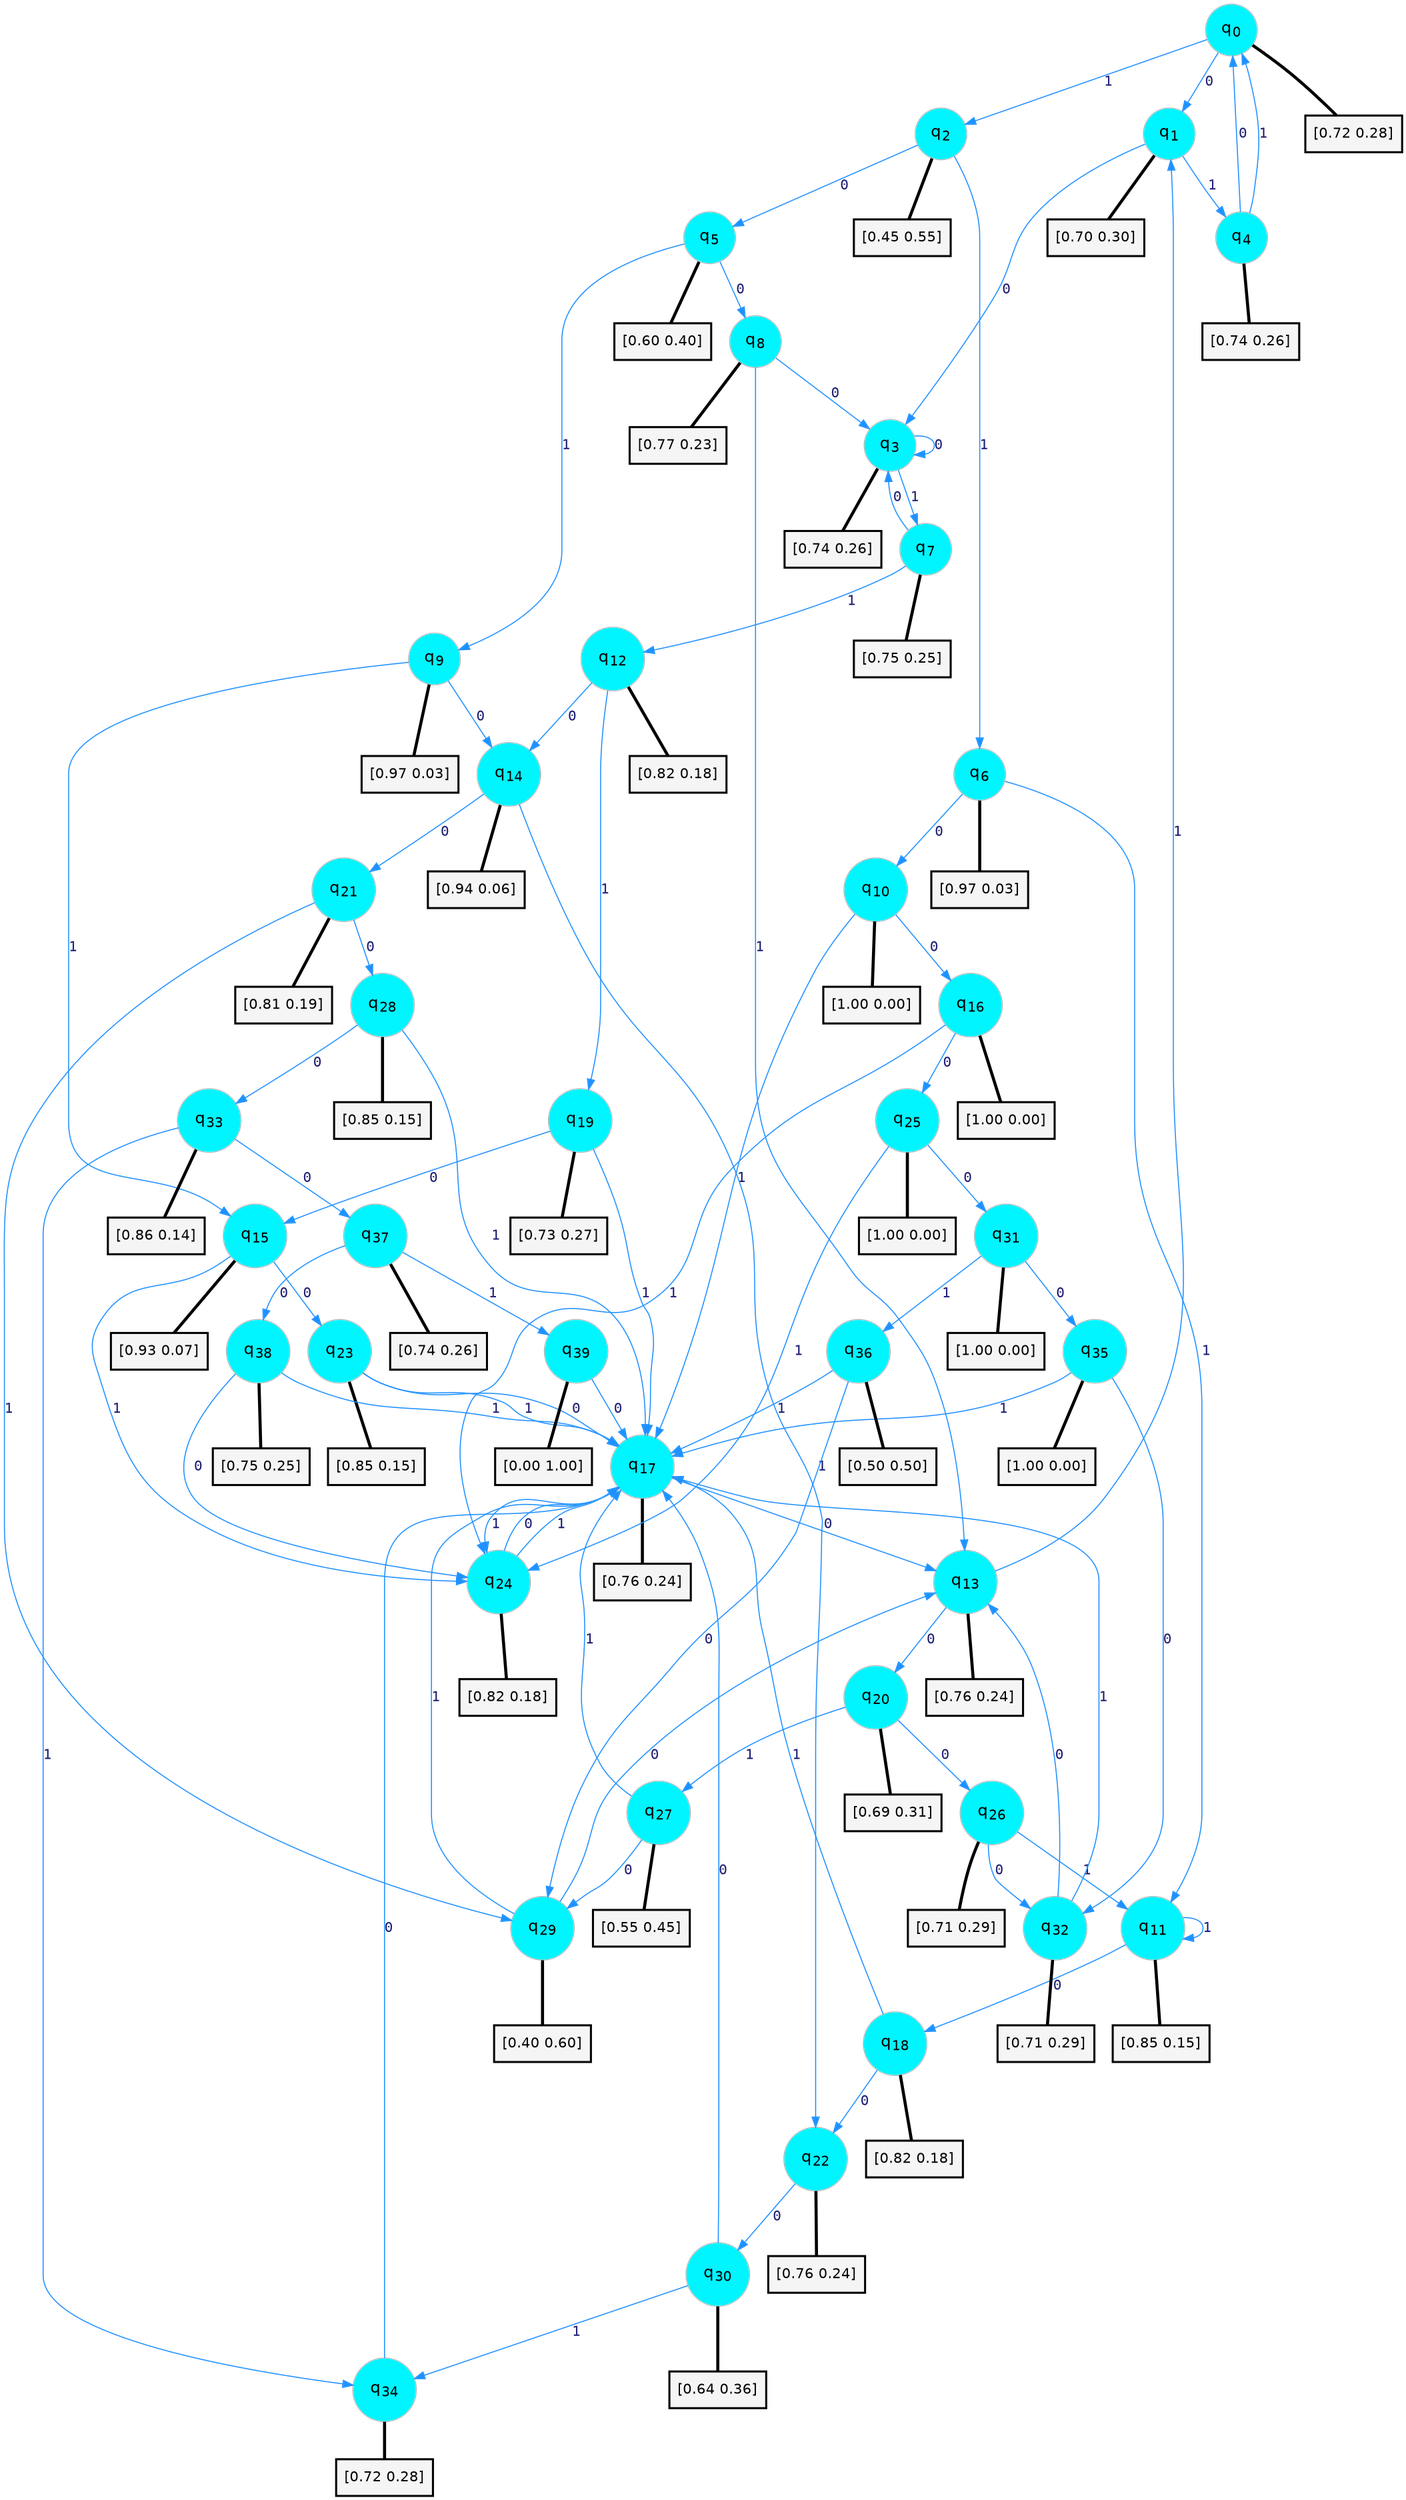 digraph G {
graph [
bgcolor=transparent, dpi=300, rankdir=TD, size="40,25"];
node [
color=gray, fillcolor=turquoise1, fontcolor=black, fontname=Helvetica, fontsize=16, fontweight=bold, shape=circle, style=filled];
edge [
arrowsize=1, color=dodgerblue1, fontcolor=midnightblue, fontname=courier, fontweight=bold, penwidth=1, style=solid, weight=20];
0[label=<q<SUB>0</SUB>>];
1[label=<q<SUB>1</SUB>>];
2[label=<q<SUB>2</SUB>>];
3[label=<q<SUB>3</SUB>>];
4[label=<q<SUB>4</SUB>>];
5[label=<q<SUB>5</SUB>>];
6[label=<q<SUB>6</SUB>>];
7[label=<q<SUB>7</SUB>>];
8[label=<q<SUB>8</SUB>>];
9[label=<q<SUB>9</SUB>>];
10[label=<q<SUB>10</SUB>>];
11[label=<q<SUB>11</SUB>>];
12[label=<q<SUB>12</SUB>>];
13[label=<q<SUB>13</SUB>>];
14[label=<q<SUB>14</SUB>>];
15[label=<q<SUB>15</SUB>>];
16[label=<q<SUB>16</SUB>>];
17[label=<q<SUB>17</SUB>>];
18[label=<q<SUB>18</SUB>>];
19[label=<q<SUB>19</SUB>>];
20[label=<q<SUB>20</SUB>>];
21[label=<q<SUB>21</SUB>>];
22[label=<q<SUB>22</SUB>>];
23[label=<q<SUB>23</SUB>>];
24[label=<q<SUB>24</SUB>>];
25[label=<q<SUB>25</SUB>>];
26[label=<q<SUB>26</SUB>>];
27[label=<q<SUB>27</SUB>>];
28[label=<q<SUB>28</SUB>>];
29[label=<q<SUB>29</SUB>>];
30[label=<q<SUB>30</SUB>>];
31[label=<q<SUB>31</SUB>>];
32[label=<q<SUB>32</SUB>>];
33[label=<q<SUB>33</SUB>>];
34[label=<q<SUB>34</SUB>>];
35[label=<q<SUB>35</SUB>>];
36[label=<q<SUB>36</SUB>>];
37[label=<q<SUB>37</SUB>>];
38[label=<q<SUB>38</SUB>>];
39[label=<q<SUB>39</SUB>>];
40[label="[0.72 0.28]", shape=box,fontcolor=black, fontname=Helvetica, fontsize=14, penwidth=2, fillcolor=whitesmoke,color=black];
41[label="[0.70 0.30]", shape=box,fontcolor=black, fontname=Helvetica, fontsize=14, penwidth=2, fillcolor=whitesmoke,color=black];
42[label="[0.45 0.55]", shape=box,fontcolor=black, fontname=Helvetica, fontsize=14, penwidth=2, fillcolor=whitesmoke,color=black];
43[label="[0.74 0.26]", shape=box,fontcolor=black, fontname=Helvetica, fontsize=14, penwidth=2, fillcolor=whitesmoke,color=black];
44[label="[0.74 0.26]", shape=box,fontcolor=black, fontname=Helvetica, fontsize=14, penwidth=2, fillcolor=whitesmoke,color=black];
45[label="[0.60 0.40]", shape=box,fontcolor=black, fontname=Helvetica, fontsize=14, penwidth=2, fillcolor=whitesmoke,color=black];
46[label="[0.97 0.03]", shape=box,fontcolor=black, fontname=Helvetica, fontsize=14, penwidth=2, fillcolor=whitesmoke,color=black];
47[label="[0.75 0.25]", shape=box,fontcolor=black, fontname=Helvetica, fontsize=14, penwidth=2, fillcolor=whitesmoke,color=black];
48[label="[0.77 0.23]", shape=box,fontcolor=black, fontname=Helvetica, fontsize=14, penwidth=2, fillcolor=whitesmoke,color=black];
49[label="[0.97 0.03]", shape=box,fontcolor=black, fontname=Helvetica, fontsize=14, penwidth=2, fillcolor=whitesmoke,color=black];
50[label="[1.00 0.00]", shape=box,fontcolor=black, fontname=Helvetica, fontsize=14, penwidth=2, fillcolor=whitesmoke,color=black];
51[label="[0.85 0.15]", shape=box,fontcolor=black, fontname=Helvetica, fontsize=14, penwidth=2, fillcolor=whitesmoke,color=black];
52[label="[0.82 0.18]", shape=box,fontcolor=black, fontname=Helvetica, fontsize=14, penwidth=2, fillcolor=whitesmoke,color=black];
53[label="[0.76 0.24]", shape=box,fontcolor=black, fontname=Helvetica, fontsize=14, penwidth=2, fillcolor=whitesmoke,color=black];
54[label="[0.94 0.06]", shape=box,fontcolor=black, fontname=Helvetica, fontsize=14, penwidth=2, fillcolor=whitesmoke,color=black];
55[label="[0.93 0.07]", shape=box,fontcolor=black, fontname=Helvetica, fontsize=14, penwidth=2, fillcolor=whitesmoke,color=black];
56[label="[1.00 0.00]", shape=box,fontcolor=black, fontname=Helvetica, fontsize=14, penwidth=2, fillcolor=whitesmoke,color=black];
57[label="[0.76 0.24]", shape=box,fontcolor=black, fontname=Helvetica, fontsize=14, penwidth=2, fillcolor=whitesmoke,color=black];
58[label="[0.82 0.18]", shape=box,fontcolor=black, fontname=Helvetica, fontsize=14, penwidth=2, fillcolor=whitesmoke,color=black];
59[label="[0.73 0.27]", shape=box,fontcolor=black, fontname=Helvetica, fontsize=14, penwidth=2, fillcolor=whitesmoke,color=black];
60[label="[0.69 0.31]", shape=box,fontcolor=black, fontname=Helvetica, fontsize=14, penwidth=2, fillcolor=whitesmoke,color=black];
61[label="[0.81 0.19]", shape=box,fontcolor=black, fontname=Helvetica, fontsize=14, penwidth=2, fillcolor=whitesmoke,color=black];
62[label="[0.76 0.24]", shape=box,fontcolor=black, fontname=Helvetica, fontsize=14, penwidth=2, fillcolor=whitesmoke,color=black];
63[label="[0.85 0.15]", shape=box,fontcolor=black, fontname=Helvetica, fontsize=14, penwidth=2, fillcolor=whitesmoke,color=black];
64[label="[0.82 0.18]", shape=box,fontcolor=black, fontname=Helvetica, fontsize=14, penwidth=2, fillcolor=whitesmoke,color=black];
65[label="[1.00 0.00]", shape=box,fontcolor=black, fontname=Helvetica, fontsize=14, penwidth=2, fillcolor=whitesmoke,color=black];
66[label="[0.71 0.29]", shape=box,fontcolor=black, fontname=Helvetica, fontsize=14, penwidth=2, fillcolor=whitesmoke,color=black];
67[label="[0.55 0.45]", shape=box,fontcolor=black, fontname=Helvetica, fontsize=14, penwidth=2, fillcolor=whitesmoke,color=black];
68[label="[0.85 0.15]", shape=box,fontcolor=black, fontname=Helvetica, fontsize=14, penwidth=2, fillcolor=whitesmoke,color=black];
69[label="[0.40 0.60]", shape=box,fontcolor=black, fontname=Helvetica, fontsize=14, penwidth=2, fillcolor=whitesmoke,color=black];
70[label="[0.64 0.36]", shape=box,fontcolor=black, fontname=Helvetica, fontsize=14, penwidth=2, fillcolor=whitesmoke,color=black];
71[label="[1.00 0.00]", shape=box,fontcolor=black, fontname=Helvetica, fontsize=14, penwidth=2, fillcolor=whitesmoke,color=black];
72[label="[0.71 0.29]", shape=box,fontcolor=black, fontname=Helvetica, fontsize=14, penwidth=2, fillcolor=whitesmoke,color=black];
73[label="[0.86 0.14]", shape=box,fontcolor=black, fontname=Helvetica, fontsize=14, penwidth=2, fillcolor=whitesmoke,color=black];
74[label="[0.72 0.28]", shape=box,fontcolor=black, fontname=Helvetica, fontsize=14, penwidth=2, fillcolor=whitesmoke,color=black];
75[label="[1.00 0.00]", shape=box,fontcolor=black, fontname=Helvetica, fontsize=14, penwidth=2, fillcolor=whitesmoke,color=black];
76[label="[0.50 0.50]", shape=box,fontcolor=black, fontname=Helvetica, fontsize=14, penwidth=2, fillcolor=whitesmoke,color=black];
77[label="[0.74 0.26]", shape=box,fontcolor=black, fontname=Helvetica, fontsize=14, penwidth=2, fillcolor=whitesmoke,color=black];
78[label="[0.75 0.25]", shape=box,fontcolor=black, fontname=Helvetica, fontsize=14, penwidth=2, fillcolor=whitesmoke,color=black];
79[label="[0.00 1.00]", shape=box,fontcolor=black, fontname=Helvetica, fontsize=14, penwidth=2, fillcolor=whitesmoke,color=black];
0->1 [label=0];
0->2 [label=1];
0->40 [arrowhead=none, penwidth=3,color=black];
1->3 [label=0];
1->4 [label=1];
1->41 [arrowhead=none, penwidth=3,color=black];
2->5 [label=0];
2->6 [label=1];
2->42 [arrowhead=none, penwidth=3,color=black];
3->3 [label=0];
3->7 [label=1];
3->43 [arrowhead=none, penwidth=3,color=black];
4->0 [label=0];
4->0 [label=1];
4->44 [arrowhead=none, penwidth=3,color=black];
5->8 [label=0];
5->9 [label=1];
5->45 [arrowhead=none, penwidth=3,color=black];
6->10 [label=0];
6->11 [label=1];
6->46 [arrowhead=none, penwidth=3,color=black];
7->3 [label=0];
7->12 [label=1];
7->47 [arrowhead=none, penwidth=3,color=black];
8->3 [label=0];
8->13 [label=1];
8->48 [arrowhead=none, penwidth=3,color=black];
9->14 [label=0];
9->15 [label=1];
9->49 [arrowhead=none, penwidth=3,color=black];
10->16 [label=0];
10->17 [label=1];
10->50 [arrowhead=none, penwidth=3,color=black];
11->18 [label=0];
11->11 [label=1];
11->51 [arrowhead=none, penwidth=3,color=black];
12->14 [label=0];
12->19 [label=1];
12->52 [arrowhead=none, penwidth=3,color=black];
13->20 [label=0];
13->1 [label=1];
13->53 [arrowhead=none, penwidth=3,color=black];
14->21 [label=0];
14->22 [label=1];
14->54 [arrowhead=none, penwidth=3,color=black];
15->23 [label=0];
15->24 [label=1];
15->55 [arrowhead=none, penwidth=3,color=black];
16->25 [label=0];
16->24 [label=1];
16->56 [arrowhead=none, penwidth=3,color=black];
17->13 [label=0];
17->24 [label=1];
17->57 [arrowhead=none, penwidth=3,color=black];
18->22 [label=0];
18->17 [label=1];
18->58 [arrowhead=none, penwidth=3,color=black];
19->15 [label=0];
19->17 [label=1];
19->59 [arrowhead=none, penwidth=3,color=black];
20->26 [label=0];
20->27 [label=1];
20->60 [arrowhead=none, penwidth=3,color=black];
21->28 [label=0];
21->29 [label=1];
21->61 [arrowhead=none, penwidth=3,color=black];
22->30 [label=0];
22->62 [arrowhead=none, penwidth=3,color=black];
23->17 [label=0];
23->17 [label=1];
23->63 [arrowhead=none, penwidth=3,color=black];
24->17 [label=0];
24->17 [label=1];
24->64 [arrowhead=none, penwidth=3,color=black];
25->31 [label=0];
25->24 [label=1];
25->65 [arrowhead=none, penwidth=3,color=black];
26->32 [label=0];
26->11 [label=1];
26->66 [arrowhead=none, penwidth=3,color=black];
27->29 [label=0];
27->17 [label=1];
27->67 [arrowhead=none, penwidth=3,color=black];
28->33 [label=0];
28->17 [label=1];
28->68 [arrowhead=none, penwidth=3,color=black];
29->13 [label=0];
29->17 [label=1];
29->69 [arrowhead=none, penwidth=3,color=black];
30->17 [label=0];
30->34 [label=1];
30->70 [arrowhead=none, penwidth=3,color=black];
31->35 [label=0];
31->36 [label=1];
31->71 [arrowhead=none, penwidth=3,color=black];
32->13 [label=0];
32->17 [label=1];
32->72 [arrowhead=none, penwidth=3,color=black];
33->37 [label=0];
33->34 [label=1];
33->73 [arrowhead=none, penwidth=3,color=black];
34->17 [label=0];
34->74 [arrowhead=none, penwidth=3,color=black];
35->32 [label=0];
35->17 [label=1];
35->75 [arrowhead=none, penwidth=3,color=black];
36->29 [label=0];
36->17 [label=1];
36->76 [arrowhead=none, penwidth=3,color=black];
37->38 [label=0];
37->39 [label=1];
37->77 [arrowhead=none, penwidth=3,color=black];
38->24 [label=0];
38->17 [label=1];
38->78 [arrowhead=none, penwidth=3,color=black];
39->17 [label=0];
39->79 [arrowhead=none, penwidth=3,color=black];
}
